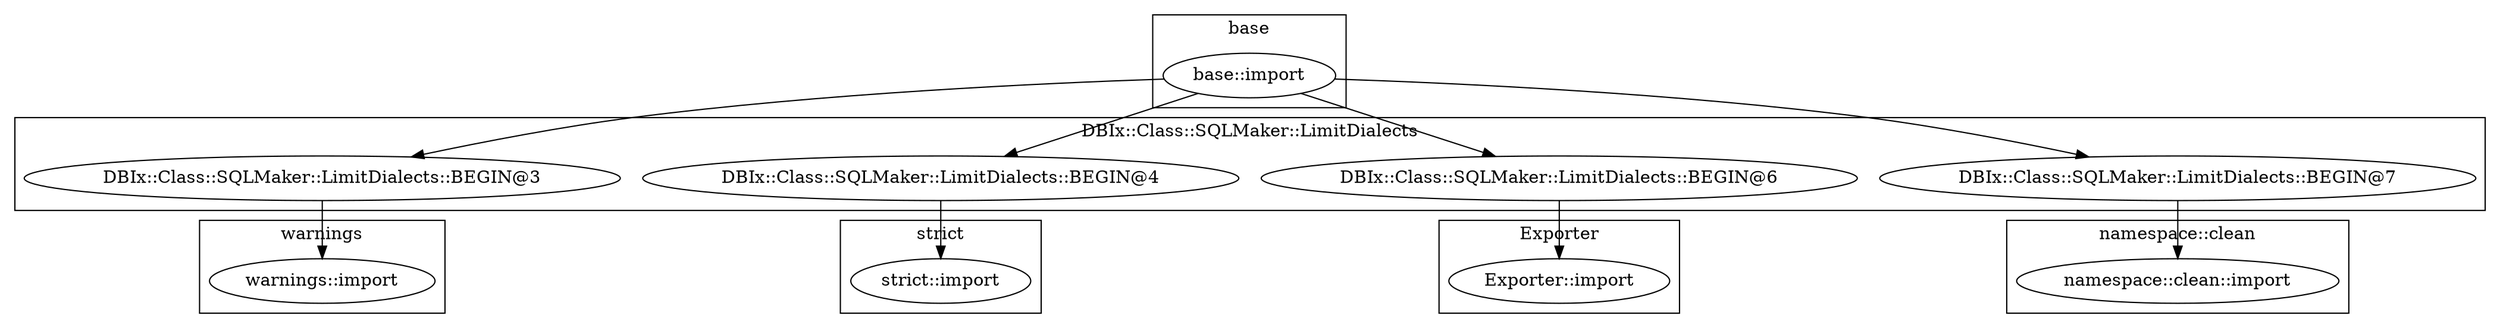 digraph {
graph [overlap=false]
subgraph cluster_base {
	label="base";
	"base::import";
}
subgraph cluster_warnings {
	label="warnings";
	"warnings::import";
}
subgraph cluster_strict {
	label="strict";
	"strict::import";
}
subgraph cluster_Exporter {
	label="Exporter";
	"Exporter::import";
}
subgraph cluster_DBIx_Class_SQLMaker_LimitDialects {
	label="DBIx::Class::SQLMaker::LimitDialects";
	"DBIx::Class::SQLMaker::LimitDialects::BEGIN@3";
	"DBIx::Class::SQLMaker::LimitDialects::BEGIN@4";
	"DBIx::Class::SQLMaker::LimitDialects::BEGIN@6";
	"DBIx::Class::SQLMaker::LimitDialects::BEGIN@7";
}
subgraph cluster_namespace_clean {
	label="namespace::clean";
	"namespace::clean::import";
}
"DBIx::Class::SQLMaker::LimitDialects::BEGIN@6" -> "Exporter::import";
"base::import" -> "DBIx::Class::SQLMaker::LimitDialects::BEGIN@4";
"base::import" -> "DBIx::Class::SQLMaker::LimitDialects::BEGIN@6";
"base::import" -> "DBIx::Class::SQLMaker::LimitDialects::BEGIN@7";
"base::import" -> "DBIx::Class::SQLMaker::LimitDialects::BEGIN@3";
"DBIx::Class::SQLMaker::LimitDialects::BEGIN@3" -> "warnings::import";
"DBIx::Class::SQLMaker::LimitDialects::BEGIN@7" -> "namespace::clean::import";
"DBIx::Class::SQLMaker::LimitDialects::BEGIN@4" -> "strict::import";
}
